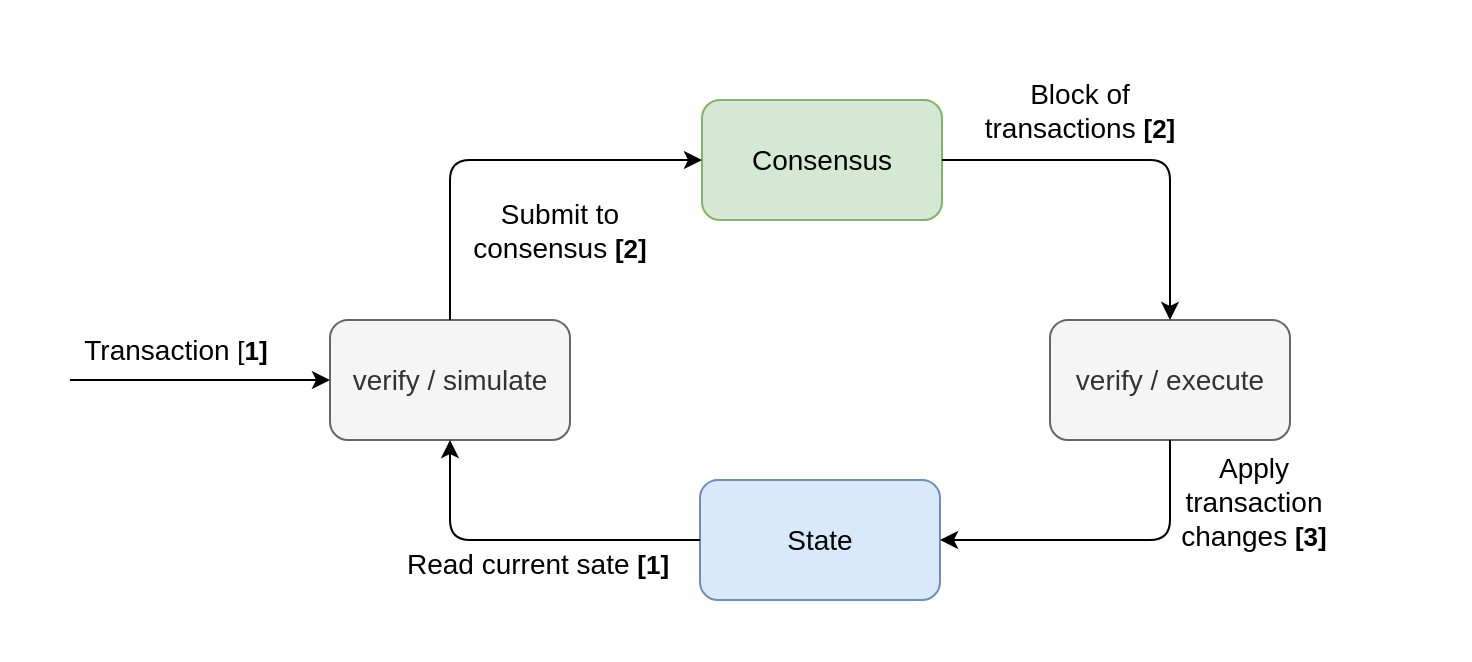 <mxfile version="19.0.2" type="device"><diagram id="ixDy4HOLRs9DdcCwUEVa" name="Page-1"><mxGraphModel dx="1088" dy="1011" grid="1" gridSize="10" guides="1" tooltips="1" connect="1" arrows="1" fold="1" page="1" pageScale="1" pageWidth="850" pageHeight="1100" math="0" shadow="0"><root><mxCell id="0"/><mxCell id="1" parent="0"/><mxCell id="BhBk9RbS7KO2_mxRAaWj-16" value="" style="rounded=0;whiteSpace=wrap;html=1;fontSize=14;strokeColor=none;" vertex="1" parent="1"><mxGeometry x="75" y="300" width="735" height="330" as="geometry"/></mxCell><mxCell id="BhBk9RbS7KO2_mxRAaWj-1" value="&lt;font style=&quot;font-size: 14px;&quot;&gt;verify / simulate&lt;/font&gt;" style="rounded=1;whiteSpace=wrap;html=1;fillColor=#f5f5f5;fontColor=#333333;strokeColor=#666666;" vertex="1" parent="1"><mxGeometry x="240" y="460" width="120" height="60" as="geometry"/></mxCell><mxCell id="BhBk9RbS7KO2_mxRAaWj-2" value="&lt;font style=&quot;font-size: 14px;&quot;&gt;Consensus&lt;/font&gt;" style="rounded=1;whiteSpace=wrap;html=1;fillColor=#d5e8d4;strokeColor=#82b366;" vertex="1" parent="1"><mxGeometry x="426" y="350" width="120" height="60" as="geometry"/></mxCell><mxCell id="BhBk9RbS7KO2_mxRAaWj-3" value="State" style="rounded=1;whiteSpace=wrap;html=1;fontSize=14;fillColor=#dae8fc;strokeColor=#6c8ebf;" vertex="1" parent="1"><mxGeometry x="425" y="540" width="120" height="60" as="geometry"/></mxCell><mxCell id="BhBk9RbS7KO2_mxRAaWj-4" value="verify / execute" style="rounded=1;whiteSpace=wrap;html=1;fontSize=14;fillColor=#f5f5f5;fontColor=#333333;strokeColor=#666666;" vertex="1" parent="1"><mxGeometry x="600" y="460" width="120" height="60" as="geometry"/></mxCell><mxCell id="BhBk9RbS7KO2_mxRAaWj-5" value="" style="edgeStyle=elbowEdgeStyle;elbow=vertical;endArrow=none;html=1;rounded=1;fontSize=14;entryX=0;entryY=0.5;entryDx=0;entryDy=0;exitX=0.5;exitY=1;exitDx=0;exitDy=0;startArrow=classic;startFill=1;endFill=0;" edge="1" parent="1" source="BhBk9RbS7KO2_mxRAaWj-1" target="BhBk9RbS7KO2_mxRAaWj-3"><mxGeometry width="50" height="50" relative="1" as="geometry"><mxPoint x="400" y="530" as="sourcePoint"/><mxPoint x="450" y="480" as="targetPoint"/><Array as="points"><mxPoint x="290" y="570"/></Array></mxGeometry></mxCell><mxCell id="BhBk9RbS7KO2_mxRAaWj-6" value="" style="edgeStyle=elbowEdgeStyle;elbow=horizontal;endArrow=classic;html=1;rounded=1;fontSize=14;" edge="1" parent="1" target="BhBk9RbS7KO2_mxRAaWj-1"><mxGeometry width="50" height="50" relative="1" as="geometry"><mxPoint x="110" y="490" as="sourcePoint"/><mxPoint x="450" y="480" as="targetPoint"/></mxGeometry></mxCell><mxCell id="BhBk9RbS7KO2_mxRAaWj-7" value="" style="edgeStyle=elbowEdgeStyle;elbow=vertical;endArrow=classic;html=1;rounded=1;fontSize=14;entryX=0;entryY=0.5;entryDx=0;entryDy=0;exitX=0.5;exitY=0;exitDx=0;exitDy=0;" edge="1" parent="1" source="BhBk9RbS7KO2_mxRAaWj-1" target="BhBk9RbS7KO2_mxRAaWj-2"><mxGeometry width="50" height="50" relative="1" as="geometry"><mxPoint x="370" y="500" as="sourcePoint"/><mxPoint x="530" y="560" as="targetPoint"/><Array as="points"><mxPoint x="340" y="380"/></Array></mxGeometry></mxCell><mxCell id="BhBk9RbS7KO2_mxRAaWj-9" value="" style="edgeStyle=elbowEdgeStyle;elbow=vertical;endArrow=none;html=1;rounded=1;fontSize=14;exitX=0.5;exitY=0;exitDx=0;exitDy=0;startArrow=classic;startFill=1;endFill=0;entryX=1;entryY=0.5;entryDx=0;entryDy=0;" edge="1" parent="1" source="BhBk9RbS7KO2_mxRAaWj-4" target="BhBk9RbS7KO2_mxRAaWj-2"><mxGeometry width="50" height="50" relative="1" as="geometry"><mxPoint x="310" y="470" as="sourcePoint"/><mxPoint x="520" y="380" as="targetPoint"/><Array as="points"><mxPoint x="640" y="380"/></Array></mxGeometry></mxCell><mxCell id="BhBk9RbS7KO2_mxRAaWj-10" value="" style="edgeStyle=elbowEdgeStyle;elbow=vertical;endArrow=none;html=1;rounded=1;fontSize=14;exitX=1;exitY=0.5;exitDx=0;exitDy=0;startArrow=classic;startFill=1;endFill=0;entryX=0.5;entryY=1;entryDx=0;entryDy=0;" edge="1" parent="1" source="BhBk9RbS7KO2_mxRAaWj-3" target="BhBk9RbS7KO2_mxRAaWj-4"><mxGeometry width="50" height="50" relative="1" as="geometry"><mxPoint x="670" y="470" as="sourcePoint"/><mxPoint x="530" y="390" as="targetPoint"/><Array as="points"><mxPoint x="640" y="570"/></Array></mxGeometry></mxCell><mxCell id="BhBk9RbS7KO2_mxRAaWj-11" value="Transaction &lt;font style=&quot;font-size: 13px;&quot;&gt;[&lt;b&gt;1]&lt;/b&gt;&lt;/font&gt;" style="text;html=1;strokeColor=none;fillColor=none;align=center;verticalAlign=middle;whiteSpace=wrap;rounded=0;fontSize=14;" vertex="1" parent="1"><mxGeometry x="113" y="460" width="100" height="30" as="geometry"/></mxCell><mxCell id="BhBk9RbS7KO2_mxRAaWj-12" value="Read current sate &lt;b&gt;&lt;font style=&quot;font-size: 13px;&quot;&gt;[1]&lt;/font&gt;&lt;/b&gt;" style="text;html=1;strokeColor=none;fillColor=none;align=center;verticalAlign=middle;whiteSpace=wrap;rounded=0;fontSize=14;" vertex="1" parent="1"><mxGeometry x="270" y="567" width="148" height="30" as="geometry"/></mxCell><mxCell id="BhBk9RbS7KO2_mxRAaWj-13" value="Submit to consensus &lt;b&gt;&lt;font style=&quot;font-size: 13px;&quot;&gt;[2]&lt;/font&gt;&lt;/b&gt;" style="text;html=1;strokeColor=none;fillColor=none;align=center;verticalAlign=middle;whiteSpace=wrap;rounded=0;fontSize=14;" vertex="1" parent="1"><mxGeometry x="310" y="400" width="90" height="30" as="geometry"/></mxCell><mxCell id="BhBk9RbS7KO2_mxRAaWj-14" value="Block of transactions &lt;b&gt;&lt;font style=&quot;font-size: 13px;&quot;&gt;[2]&lt;/font&gt;&lt;/b&gt;" style="text;html=1;strokeColor=none;fillColor=none;align=center;verticalAlign=middle;whiteSpace=wrap;rounded=0;fontSize=14;" vertex="1" parent="1"><mxGeometry x="560" y="340" width="110" height="30" as="geometry"/></mxCell><mxCell id="BhBk9RbS7KO2_mxRAaWj-15" value="Apply transaction changes &lt;b&gt;&lt;font style=&quot;font-size: 13px;&quot;&gt;[3]&lt;/font&gt;&lt;/b&gt;" style="text;html=1;strokeColor=none;fillColor=none;align=center;verticalAlign=middle;whiteSpace=wrap;rounded=0;fontSize=14;" vertex="1" parent="1"><mxGeometry x="657" y="536" width="90" height="30" as="geometry"/></mxCell></root></mxGraphModel></diagram></mxfile>
